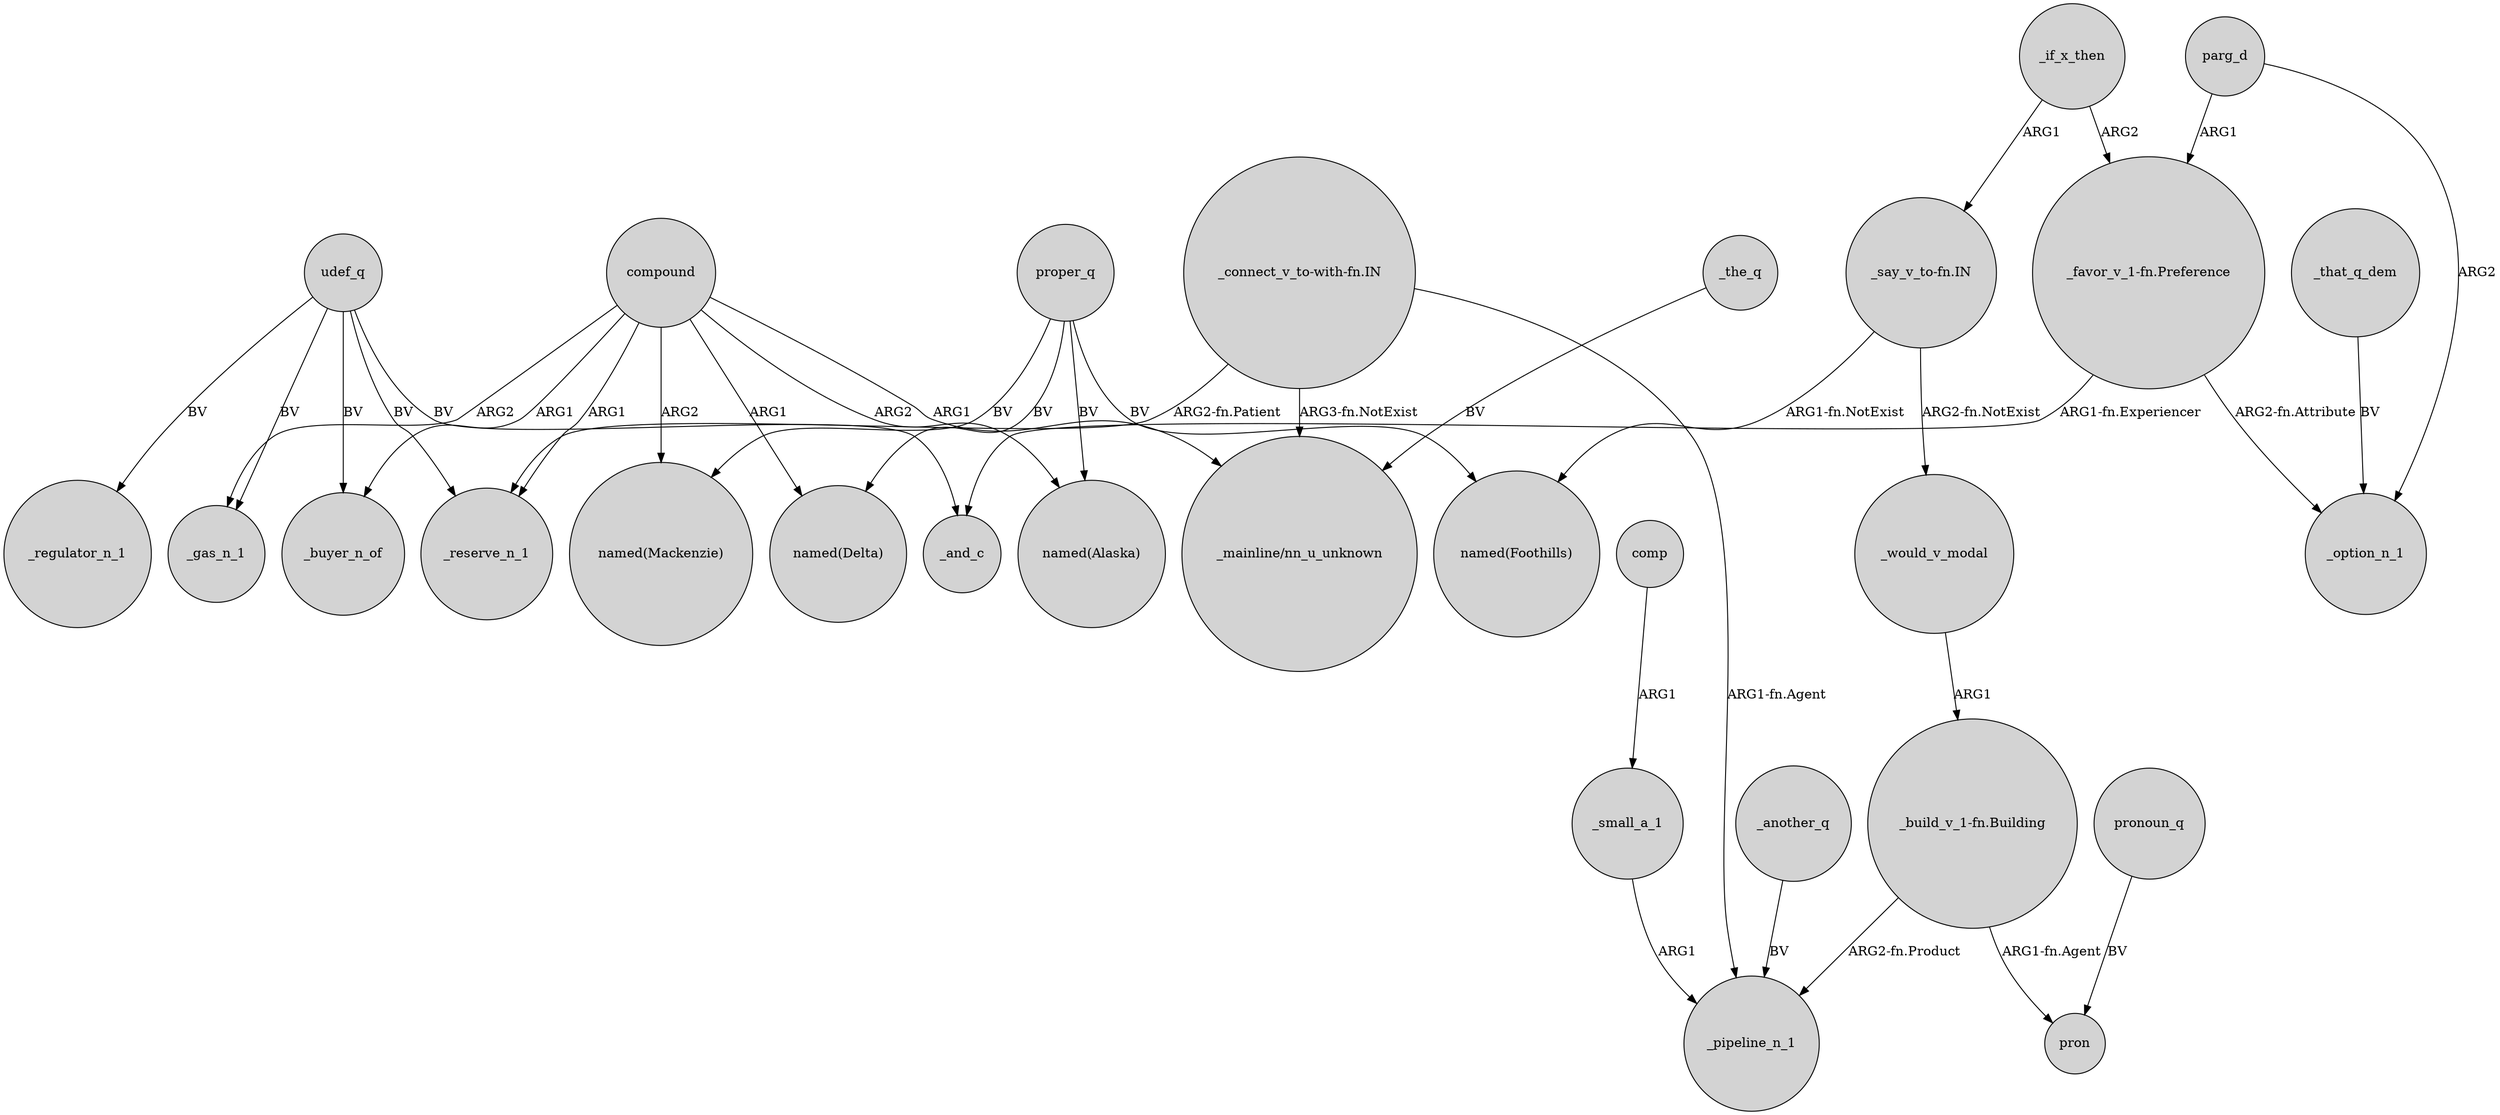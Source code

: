 digraph {
	node [shape=circle style=filled]
	compound -> _buyer_n_of [label=ARG1]
	"_connect_v_to-with-fn.IN" -> _pipeline_n_1 [label="ARG1-fn.Agent"]
	_small_a_1 -> _pipeline_n_1 [label=ARG1]
	udef_q -> _buyer_n_of [label=BV]
	_the_q -> "_mainline/nn_u_unknown" [label=BV]
	"_say_v_to-fn.IN" -> "named(Foothills)" [label="ARG1-fn.NotExist"]
	"_favor_v_1-fn.Preference" -> _option_n_1 [label="ARG2-fn.Attribute"]
	compound -> "named(Alaska)" [label=ARG2]
	parg_d -> _option_n_1 [label=ARG2]
	compound -> "named(Mackenzie)" [label=ARG2]
	compound -> "_mainline/nn_u_unknown" [label=ARG1]
	"_build_v_1-fn.Building" -> _pipeline_n_1 [label="ARG2-fn.Product"]
	_another_q -> _pipeline_n_1 [label=BV]
	compound -> _gas_n_1 [label=ARG2]
	udef_q -> _reserve_n_1 [label=BV]
	_that_q_dem -> _option_n_1 [label=BV]
	"_say_v_to-fn.IN" -> _would_v_modal [label="ARG2-fn.NotExist"]
	"_connect_v_to-with-fn.IN" -> _reserve_n_1 [label="ARG2-fn.Patient"]
	_would_v_modal -> "_build_v_1-fn.Building" [label=ARG1]
	_if_x_then -> "_say_v_to-fn.IN" [label=ARG1]
	pronoun_q -> pron [label=BV]
	proper_q -> "named(Alaska)" [label=BV]
	compound -> _reserve_n_1 [label=ARG1]
	_if_x_then -> "_favor_v_1-fn.Preference" [label=ARG2]
	comp -> _small_a_1 [label=ARG1]
	udef_q -> _gas_n_1 [label=BV]
	compound -> "named(Delta)" [label=ARG1]
	proper_q -> "named(Delta)" [label=BV]
	parg_d -> "_favor_v_1-fn.Preference" [label=ARG1]
	"_favor_v_1-fn.Preference" -> _and_c [label="ARG1-fn.Experiencer"]
	proper_q -> "named(Foothills)" [label=BV]
	"_connect_v_to-with-fn.IN" -> "_mainline/nn_u_unknown" [label="ARG3-fn.NotExist"]
	proper_q -> "named(Mackenzie)" [label=BV]
	udef_q -> _and_c [label=BV]
	udef_q -> _regulator_n_1 [label=BV]
	"_build_v_1-fn.Building" -> pron [label="ARG1-fn.Agent"]
}

